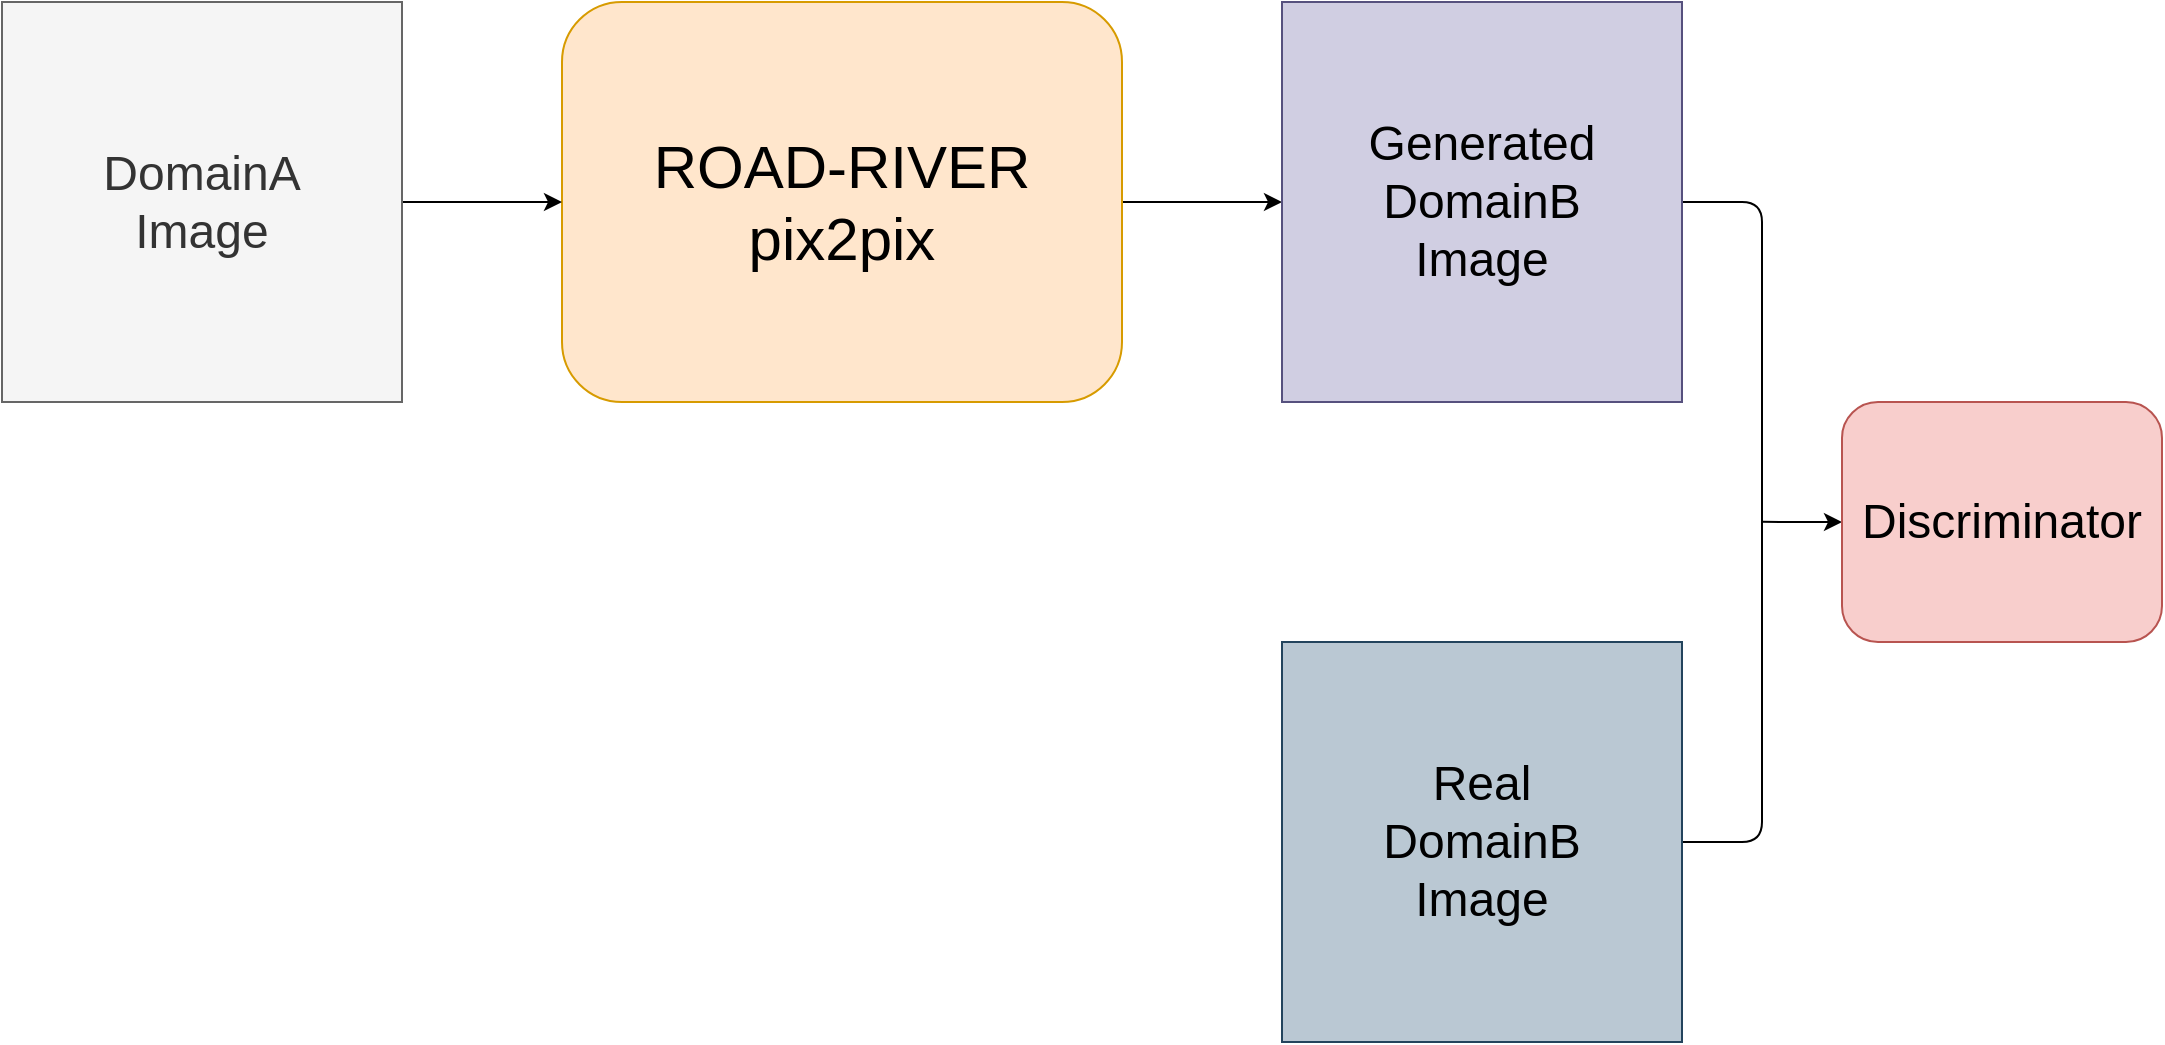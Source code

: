 <mxfile>
    <diagram id="oj01yfjUfmiqW-biaFMn" name="Page-1">
        <mxGraphModel dx="1836" dy="1091" grid="1" gridSize="10" guides="1" tooltips="1" connect="1" arrows="1" fold="1" page="1" pageScale="1" pageWidth="1169" pageHeight="827" math="0" shadow="0">
            <root>
                <mxCell id="0"/>
                <mxCell id="1" parent="0"/>
                <mxCell id="6" style="edgeStyle=none;html=1;exitX=1;exitY=0.5;exitDx=0;exitDy=0;entryX=0;entryY=0.5;entryDx=0;entryDy=0;fontSize=24;shadow=0;" edge="1" parent="1" source="2" target="5">
                    <mxGeometry relative="1" as="geometry"/>
                </mxCell>
                <mxCell id="2" value="&lt;font style=&quot;font-size: 30px;&quot;&gt;ROAD-RIVER&lt;br&gt;pix2pix&lt;/font&gt;" style="rounded=1;whiteSpace=wrap;html=1;fillColor=#ffe6cc;strokeColor=#d79b00;shadow=0;" vertex="1" parent="1">
                    <mxGeometry x="320" y="40" width="280" height="200" as="geometry"/>
                </mxCell>
                <mxCell id="4" style="edgeStyle=none;html=1;exitX=1;exitY=0.5;exitDx=0;exitDy=0;entryX=0;entryY=0.5;entryDx=0;entryDy=0;fontSize=24;shadow=0;" edge="1" parent="1" source="3" target="2">
                    <mxGeometry relative="1" as="geometry"/>
                </mxCell>
                <mxCell id="3" value="DomainA&lt;br&gt;Image" style="whiteSpace=wrap;html=1;aspect=fixed;fontSize=24;fillColor=#f5f5f5;strokeColor=#666666;fontColor=#333333;shadow=0;" vertex="1" parent="1">
                    <mxGeometry x="40" y="40" width="200" height="200" as="geometry"/>
                </mxCell>
                <mxCell id="9" style="edgeStyle=orthogonalEdgeStyle;html=1;exitX=1;exitY=0.5;exitDx=0;exitDy=0;entryX=1;entryY=0.5;entryDx=0;entryDy=0;fontSize=24;startArrow=none;startFill=0;shadow=0;endArrow=none;endFill=0;" edge="1" parent="1" source="5" target="7">
                    <mxGeometry relative="1" as="geometry">
                        <Array as="points">
                            <mxPoint x="920" y="140"/>
                            <mxPoint x="920" y="460"/>
                        </Array>
                    </mxGeometry>
                </mxCell>
                <mxCell id="5" value="Generated&lt;br&gt;DomainB&lt;br&gt;Image" style="whiteSpace=wrap;html=1;aspect=fixed;fontSize=24;fillColor=#d0cee2;strokeColor=#56517e;shadow=0;" vertex="1" parent="1">
                    <mxGeometry x="680" y="40" width="200" height="200" as="geometry"/>
                </mxCell>
                <mxCell id="7" value="Real&lt;br&gt;DomainB&lt;br&gt;Image" style="whiteSpace=wrap;html=1;aspect=fixed;fontSize=24;fillColor=#bac8d3;strokeColor=#23445d;shadow=0;" vertex="1" parent="1">
                    <mxGeometry x="680" y="360" width="200" height="200" as="geometry"/>
                </mxCell>
                <mxCell id="18" style="edgeStyle=orthogonalEdgeStyle;html=1;exitX=0;exitY=0.5;exitDx=0;exitDy=0;shadow=0;fontSize=24;startArrow=classic;startFill=1;endArrow=none;endFill=0;" edge="1" parent="1" source="16">
                    <mxGeometry relative="1" as="geometry">
                        <mxPoint x="920" y="299.909" as="targetPoint"/>
                    </mxGeometry>
                </mxCell>
                <mxCell id="16" value="Discriminator" style="rounded=1;whiteSpace=wrap;html=1;shadow=0;fontSize=24;fillColor=#f8cecc;strokeColor=#b85450;align=center;" vertex="1" parent="1">
                    <mxGeometry x="960" y="240" width="160" height="120" as="geometry"/>
                </mxCell>
            </root>
        </mxGraphModel>
    </diagram>
</mxfile>